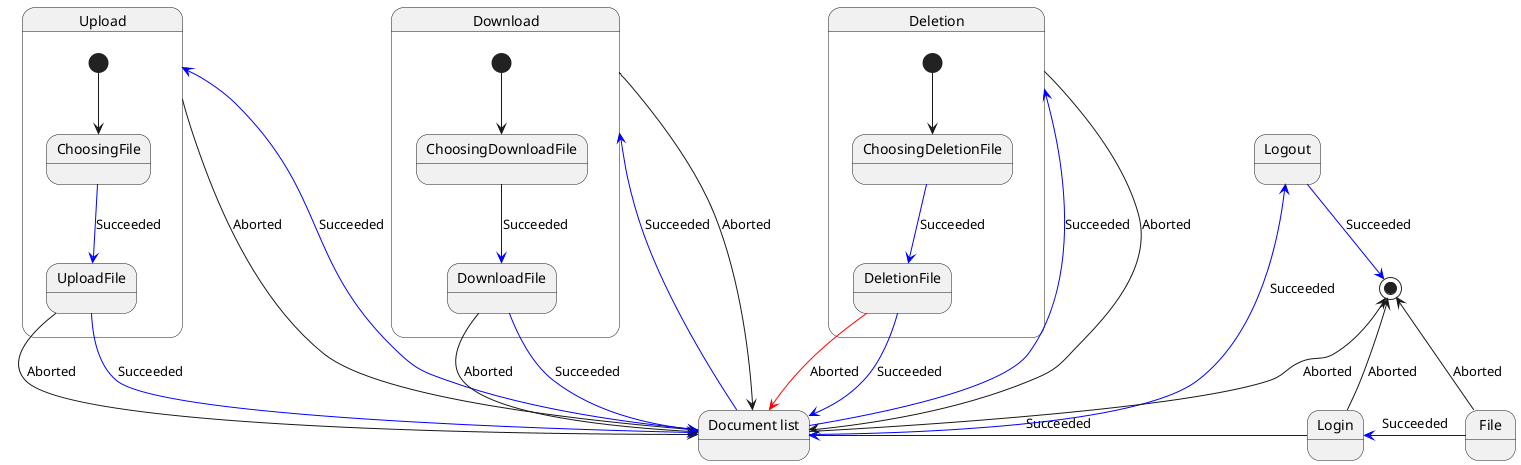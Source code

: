 @startuml state.puml

skinparam Shadowing false

state "File" as State1
state "Login" as State2
state "Document list" as State3
state "Logout" as State4

State1 -l[#blue]-> State2: Succeeded
State1 -l-> [*]: Aborted
State2 -l[#blue]-> State3: Succeeded
State2 -l->[*]: Aborted
State3 -u[#blue]-> State4: Succeeded
State3 -u->[*]: Aborted


state Upload{
    [*] -d-> ChoosingFile
    ChoosingFile -d[#blue]-> UploadFile: Succeeded
    UploadFile -d-> State3: Aborted
    UploadFile -d[#blue]-> State3: Succeeded
}

State3 -u[#blue]-> Upload: Succeeded
Upload -u-> State3: Aborted

state Download{
    [*] -d-> ChoosingDownloadFile
    ChoosingDownloadFile -d[#blue]-> DownloadFile: Succeeded
    DownloadFile -d-> State3: Aborted
    DownloadFile -d[#blue]-> State3: Succeeded
}

State3 -[#blue]-> Download: Succeeded
Download --> State3: Aborted

state Deletion{
    [*] -d-> ChoosingDeletionFile
    ChoosingDeletionFile -d[#blue]-> DeletionFile: Succeeded
    DeletionFile -d[#red]-> State3: Aborted
    DeletionFile -d[#blue]-> State3: Succeeded
}

State3 -[#blue]-> Deletion: Succeeded
Deletion --> State3: Aborted

State4 -[#blue]-> [*] : Succeeded

' The state file is important for the developer as it is her/his basis to develop the application.

@enduml